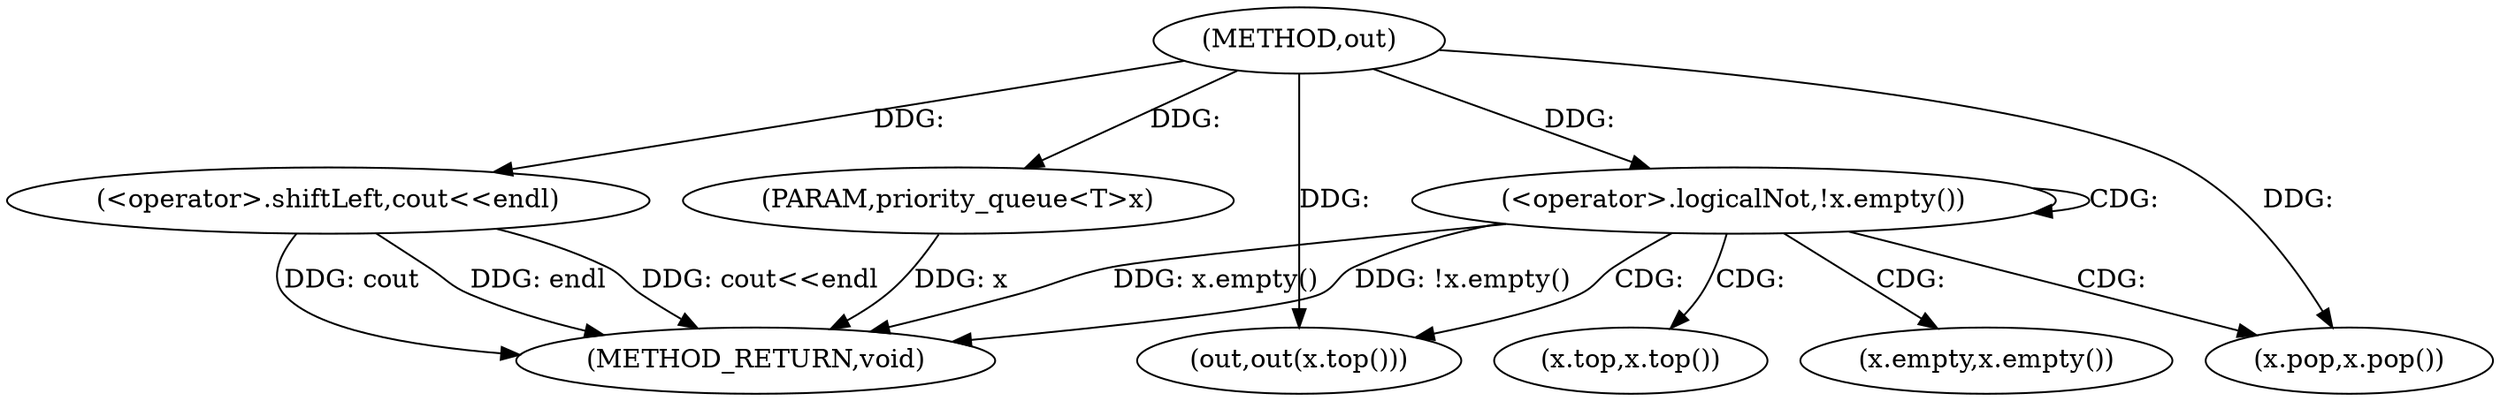 digraph "out" {  
"1000390" [label = "(METHOD,out)" ]
"1000403" [label = "(METHOD_RETURN,void)" ]
"1000391" [label = "(PARAM,priority_queue<T>x)" ]
"1000400" [label = "(<operator>.shiftLeft,cout<<endl)" ]
"1000394" [label = "(<operator>.logicalNot,!x.empty())" ]
"1000397" [label = "(out,out(x.top()))" ]
"1000399" [label = "(x.pop,x.pop())" ]
"1000395" [label = "(x.empty,x.empty())" ]
"1000398" [label = "(x.top,x.top())" ]
  "1000391" -> "1000403"  [ label = "DDG: x"] 
  "1000394" -> "1000403"  [ label = "DDG: x.empty()"] 
  "1000394" -> "1000403"  [ label = "DDG: !x.empty()"] 
  "1000400" -> "1000403"  [ label = "DDG: endl"] 
  "1000400" -> "1000403"  [ label = "DDG: cout<<endl"] 
  "1000400" -> "1000403"  [ label = "DDG: cout"] 
  "1000390" -> "1000391"  [ label = "DDG: "] 
  "1000390" -> "1000400"  [ label = "DDG: "] 
  "1000390" -> "1000394"  [ label = "DDG: "] 
  "1000390" -> "1000399"  [ label = "DDG: "] 
  "1000390" -> "1000397"  [ label = "DDG: "] 
  "1000394" -> "1000397"  [ label = "CDG: "] 
  "1000394" -> "1000395"  [ label = "CDG: "] 
  "1000394" -> "1000399"  [ label = "CDG: "] 
  "1000394" -> "1000394"  [ label = "CDG: "] 
  "1000394" -> "1000398"  [ label = "CDG: "] 
}
